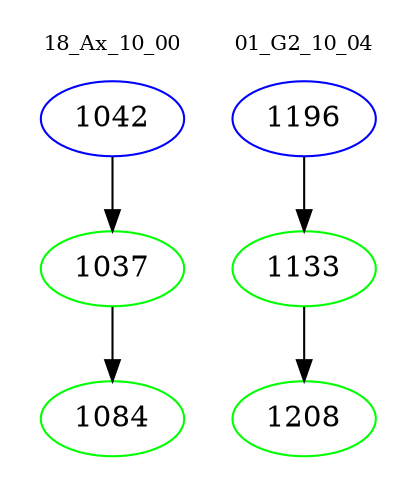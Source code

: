 digraph{
subgraph cluster_0 {
color = white
label = "18_Ax_10_00";
fontsize=10;
T0_1042 [label="1042", color="blue"]
T0_1042 -> T0_1037 [color="black"]
T0_1037 [label="1037", color="green"]
T0_1037 -> T0_1084 [color="black"]
T0_1084 [label="1084", color="green"]
}
subgraph cluster_1 {
color = white
label = "01_G2_10_04";
fontsize=10;
T1_1196 [label="1196", color="blue"]
T1_1196 -> T1_1133 [color="black"]
T1_1133 [label="1133", color="green"]
T1_1133 -> T1_1208 [color="black"]
T1_1208 [label="1208", color="green"]
}
}
